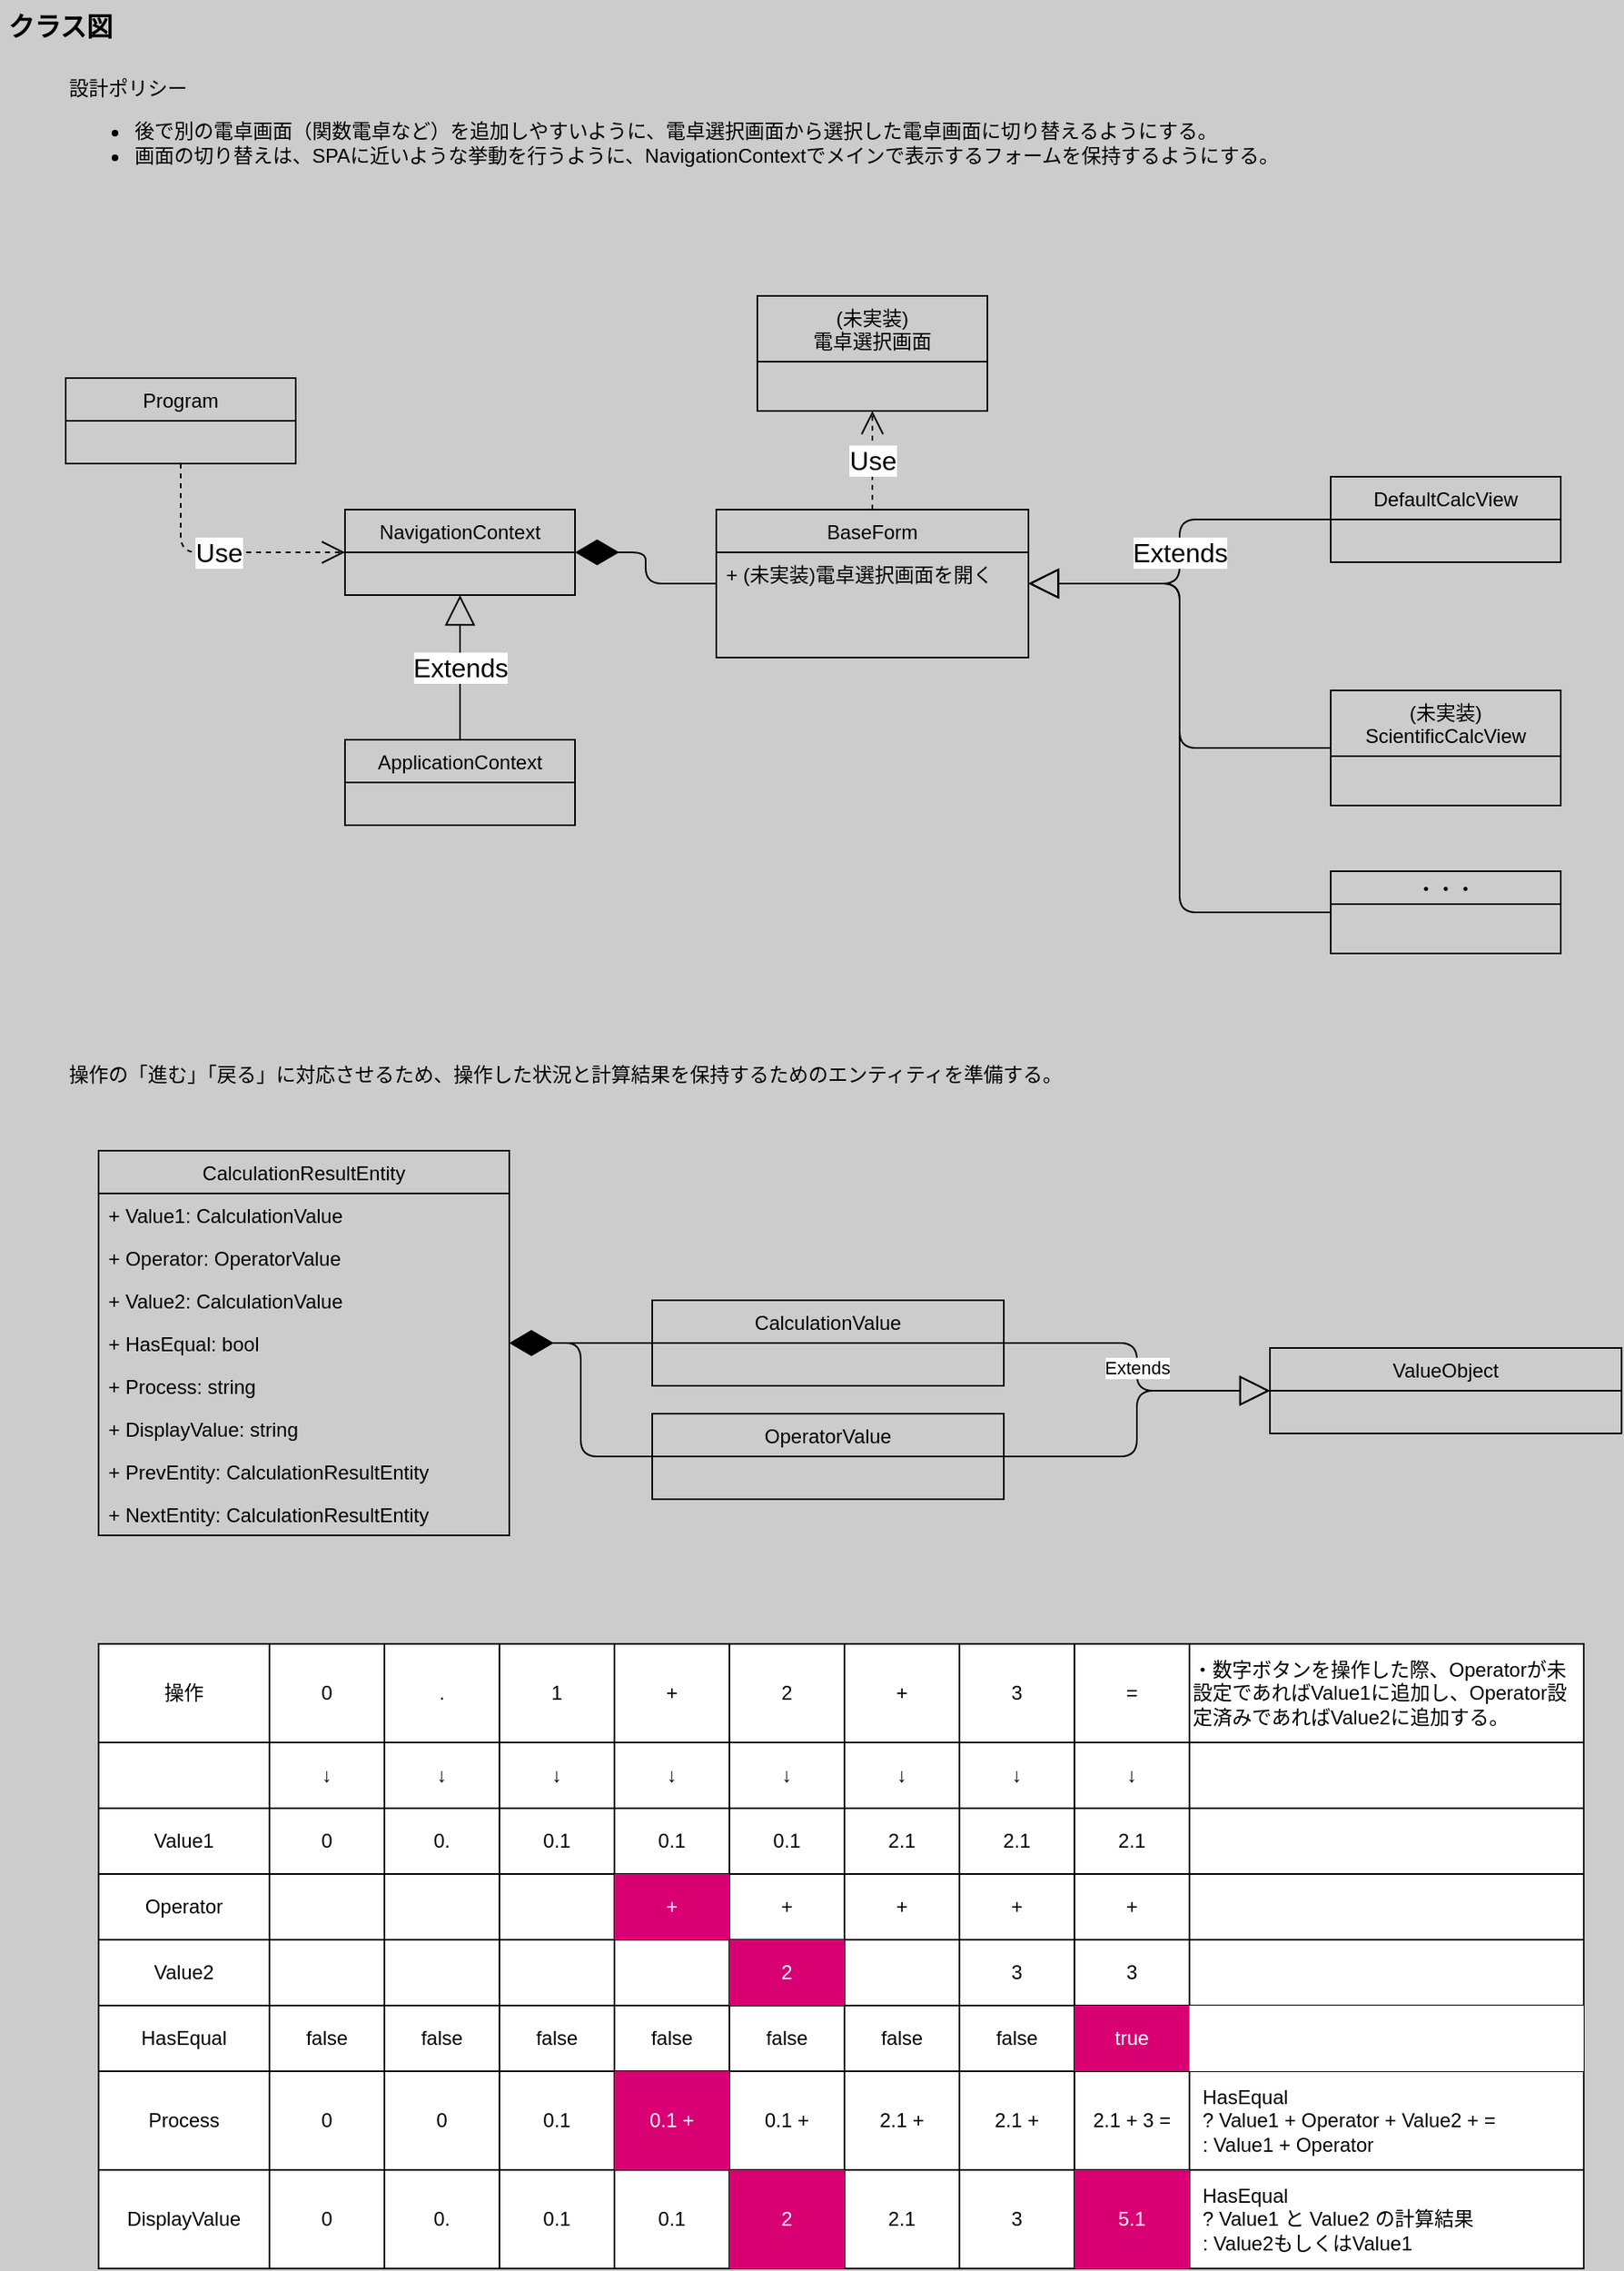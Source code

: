 <mxfile>
    <diagram id="ih3CYj9awngS3LW7QB_c" name="ページ1">
        <mxGraphModel dx="2277" dy="1294" grid="1" gridSize="10" guides="1" tooltips="1" connect="1" arrows="1" fold="1" page="1" pageScale="1" pageWidth="1654" pageHeight="1169" background="#CCCCCC" math="0" shadow="0">
            <root>
                <mxCell id="0"/>
                <mxCell id="1" parent="0"/>
                <mxCell id="2" value="Program" style="swimlane;fontStyle=0;childLayout=stackLayout;horizontal=1;startSize=26;fillColor=none;horizontalStack=0;resizeParent=1;resizeParentMax=0;resizeLast=0;collapsible=1;marginBottom=0;" parent="1" vertex="1">
                    <mxGeometry x="80" y="270" width="140" height="52" as="geometry">
                        <mxRectangle x="240" y="210" width="100" height="30" as="alternateBounds"/>
                    </mxGeometry>
                </mxCell>
                <mxCell id="6" value="クラス図" style="text;align=left;fontStyle=1;verticalAlign=middle;spacingLeft=3;spacingRight=3;strokeColor=none;rotatable=0;points=[[0,0.5],[1,0.5]];portConstraint=eastwest;fontSize=16;" parent="1" vertex="1">
                    <mxGeometry x="40" y="40" width="150" height="30" as="geometry"/>
                </mxCell>
                <mxCell id="7" value="NavigationContext" style="swimlane;fontStyle=0;childLayout=stackLayout;horizontal=1;startSize=26;fillColor=none;horizontalStack=0;resizeParent=1;resizeParentMax=0;resizeLast=0;collapsible=1;marginBottom=0;" parent="1" vertex="1">
                    <mxGeometry x="250" y="350" width="140" height="52" as="geometry">
                        <mxRectangle x="240" y="210" width="100" height="30" as="alternateBounds"/>
                    </mxGeometry>
                </mxCell>
                <mxCell id="8" value="ApplicationContext" style="swimlane;fontStyle=0;childLayout=stackLayout;horizontal=1;startSize=26;fillColor=none;horizontalStack=0;resizeParent=1;resizeParentMax=0;resizeLast=0;collapsible=1;marginBottom=0;" parent="1" vertex="1">
                    <mxGeometry x="250" y="490" width="140" height="52" as="geometry">
                        <mxRectangle x="240" y="210" width="100" height="30" as="alternateBounds"/>
                    </mxGeometry>
                </mxCell>
                <mxCell id="9" value="BaseForm" style="swimlane;fontStyle=0;childLayout=stackLayout;horizontal=1;startSize=26;fillColor=none;horizontalStack=0;resizeParent=1;resizeParentMax=0;resizeLast=0;collapsible=1;marginBottom=0;" parent="1" vertex="1">
                    <mxGeometry x="476" y="350" width="190" height="90" as="geometry">
                        <mxRectangle x="240" y="210" width="100" height="30" as="alternateBounds"/>
                    </mxGeometry>
                </mxCell>
                <mxCell id="23" value="+ (未実装)電卓選択画面を開く" style="text;strokeColor=none;fillColor=none;align=left;verticalAlign=top;spacingLeft=4;spacingRight=4;overflow=hidden;rotatable=0;points=[[0,0.5],[1,0.5]];portConstraint=eastwest;fontSize=12;fontColor=default;" parent="9" vertex="1">
                    <mxGeometry y="26" width="190" height="64" as="geometry"/>
                </mxCell>
                <mxCell id="10" value="DefaultCalcView" style="swimlane;fontStyle=0;childLayout=stackLayout;horizontal=1;startSize=26;fillColor=none;horizontalStack=0;resizeParent=1;resizeParentMax=0;resizeLast=0;collapsible=1;marginBottom=0;" parent="1" vertex="1">
                    <mxGeometry x="850" y="330" width="140" height="52" as="geometry">
                        <mxRectangle x="240" y="210" width="100" height="30" as="alternateBounds"/>
                    </mxGeometry>
                </mxCell>
                <mxCell id="11" value="(未実装)&#10;ScientificCalcView" style="swimlane;fontStyle=0;childLayout=stackLayout;horizontal=1;startSize=40;fillColor=none;horizontalStack=0;resizeParent=1;resizeParentMax=0;resizeLast=0;collapsible=1;marginBottom=0;spacing=2;spacingLeft=0;spacingTop=0;spacingBottom=0;" parent="1" vertex="1">
                    <mxGeometry x="850" y="460" width="140" height="70" as="geometry">
                        <mxRectangle x="240" y="210" width="100" height="30" as="alternateBounds"/>
                    </mxGeometry>
                </mxCell>
                <mxCell id="12" value="Extends" style="endArrow=block;endSize=16;endFill=0;html=1;fontSize=16;exitX=0;exitY=0.5;exitDx=0;exitDy=0;entryX=1;entryY=0.5;entryDx=0;entryDy=0;edgeStyle=orthogonalEdgeStyle;" parent="1" source="10" target="9" edge="1">
                    <mxGeometry width="160" relative="1" as="geometry">
                        <mxPoint x="460" y="480" as="sourcePoint"/>
                        <mxPoint x="620" y="480" as="targetPoint"/>
                        <mxPoint as="offset"/>
                    </mxGeometry>
                </mxCell>
                <mxCell id="13" value="Extends" style="endArrow=block;endSize=16;endFill=0;html=1;fontSize=16;exitX=0;exitY=0.5;exitDx=0;exitDy=0;entryX=1;entryY=0.5;entryDx=0;entryDy=0;edgeStyle=orthogonalEdgeStyle;fontColor=none;noLabel=1;" parent="1" source="11" target="9" edge="1">
                    <mxGeometry width="160" relative="1" as="geometry">
                        <mxPoint x="667" y="489" as="sourcePoint"/>
                        <mxPoint x="620" y="380" as="targetPoint"/>
                    </mxGeometry>
                </mxCell>
                <mxCell id="14" value="・・・" style="swimlane;fontStyle=0;childLayout=stackLayout;horizontal=1;startSize=20;fillColor=none;horizontalStack=0;resizeParent=1;resizeParentMax=0;resizeLast=0;collapsible=1;marginBottom=0;spacing=2;spacingLeft=0;spacingTop=0;spacingBottom=0;" parent="1" vertex="1">
                    <mxGeometry x="850" y="570" width="140" height="50" as="geometry">
                        <mxRectangle x="240" y="210" width="100" height="30" as="alternateBounds"/>
                    </mxGeometry>
                </mxCell>
                <mxCell id="15" value="Extends" style="endArrow=block;endSize=16;endFill=0;fontSize=16;exitX=0;exitY=0.5;exitDx=0;exitDy=0;entryX=1;entryY=0.5;entryDx=0;entryDy=0;edgeStyle=orthogonalEdgeStyle;html=1;fontColor=none;noLabel=1;" parent="1" source="14" target="9" edge="1">
                    <mxGeometry width="160" relative="1" as="geometry">
                        <mxPoint x="757" y="505" as="sourcePoint"/>
                        <mxPoint x="626" y="386" as="targetPoint"/>
                        <mxPoint as="offset"/>
                    </mxGeometry>
                </mxCell>
                <mxCell id="16" value="" style="endArrow=diamondThin;endFill=1;endSize=24;html=1;fontSize=16;fontColor=none;entryX=1;entryY=0.5;entryDx=0;entryDy=0;exitX=0;exitY=0.5;exitDx=0;exitDy=0;edgeStyle=orthogonalEdgeStyle;" parent="1" source="9" target="7" edge="1">
                    <mxGeometry width="160" relative="1" as="geometry">
                        <mxPoint x="380" y="560" as="sourcePoint"/>
                        <mxPoint x="540" y="560" as="targetPoint"/>
                    </mxGeometry>
                </mxCell>
                <mxCell id="17" value="Extends" style="endArrow=block;endSize=16;endFill=0;html=1;fontSize=16;exitX=0.5;exitY=0;exitDx=0;exitDy=0;entryX=0.5;entryY=1;entryDx=0;entryDy=0;" parent="1" source="8" target="7" edge="1">
                    <mxGeometry width="160" relative="1" as="geometry">
                        <mxPoint x="401" y="620" as="sourcePoint"/>
                        <mxPoint x="270" y="620" as="targetPoint"/>
                    </mxGeometry>
                </mxCell>
                <mxCell id="18" value="Use" style="endArrow=open;endSize=12;dashed=1;html=1;fontSize=16;fontColor=default;exitX=0.5;exitY=0;exitDx=0;exitDy=0;entryX=0.5;entryY=1;entryDx=0;entryDy=0;edgeStyle=orthogonalEdgeStyle;" parent="1" source="9" target="24" edge="1">
                    <mxGeometry width="160" relative="1" as="geometry">
                        <mxPoint x="470" y="590" as="sourcePoint"/>
                        <mxPoint x="630" y="590" as="targetPoint"/>
                    </mxGeometry>
                </mxCell>
                <mxCell id="24" value="(未実装)&#10;電卓選択画面" style="swimlane;fontStyle=0;childLayout=stackLayout;horizontal=1;startSize=40;fillColor=none;horizontalStack=0;resizeParent=1;resizeParentMax=0;resizeLast=0;collapsible=1;marginBottom=0;spacing=2;spacingLeft=0;spacingTop=0;spacingBottom=0;" parent="1" vertex="1">
                    <mxGeometry x="501" y="220" width="140" height="70" as="geometry">
                        <mxRectangle x="240" y="210" width="100" height="30" as="alternateBounds"/>
                    </mxGeometry>
                </mxCell>
                <mxCell id="25" value="Use" style="endArrow=open;endSize=12;dashed=1;html=1;fontSize=16;fontColor=default;entryX=0;entryY=0.5;entryDx=0;entryDy=0;edgeStyle=orthogonalEdgeStyle;exitX=0.5;exitY=1;exitDx=0;exitDy=0;" parent="1" source="2" target="7" edge="1">
                    <mxGeometry width="160" relative="1" as="geometry">
                        <mxPoint x="250" y="300" as="sourcePoint"/>
                        <mxPoint x="518" y="290" as="targetPoint"/>
                    </mxGeometry>
                </mxCell>
                <mxCell id="26" value="&lt;div&gt;設計ポリシー&lt;/div&gt;&lt;ul&gt;&lt;li&gt;後で別の電卓画面（関数電卓など）を追加しやすいように、電卓選択画面から選択した電卓画面に切り替えるようにする。&lt;/li&gt;&lt;li&gt;画面の切り替えは、SPAに近いような挙動を行うように、NavigationContextでメインで表示するフォームを保持するようにする。&lt;/li&gt;&lt;/ul&gt;" style="text;strokeColor=none;fillColor=none;html=1;whiteSpace=wrap;verticalAlign=top;overflow=hidden;fontSize=12;fontColor=default;" parent="1" vertex="1">
                    <mxGeometry x="80" y="80" width="780" height="100" as="geometry"/>
                </mxCell>
                <mxCell id="27" value="CalculationResultEntity" style="swimlane;fontStyle=0;childLayout=stackLayout;horizontal=1;startSize=26;fillColor=none;horizontalStack=0;resizeParent=1;resizeParentMax=0;resizeLast=0;collapsible=1;marginBottom=0;fontSize=12;fontColor=default;" parent="1" vertex="1">
                    <mxGeometry x="100" y="740" width="250" height="234" as="geometry"/>
                </mxCell>
                <mxCell id="28" value="+ Value1: CalculationValue" style="text;strokeColor=none;fillColor=none;align=left;verticalAlign=top;spacingLeft=4;spacingRight=4;overflow=hidden;rotatable=0;points=[[0,0.5],[1,0.5]];portConstraint=eastwest;fontSize=12;fontColor=default;" parent="27" vertex="1">
                    <mxGeometry y="26" width="250" height="26" as="geometry"/>
                </mxCell>
                <mxCell id="29" value="+ Operator: OperatorValue" style="text;strokeColor=none;fillColor=none;align=left;verticalAlign=top;spacingLeft=4;spacingRight=4;overflow=hidden;rotatable=0;points=[[0,0.5],[1,0.5]];portConstraint=eastwest;fontSize=12;fontColor=default;" parent="27" vertex="1">
                    <mxGeometry y="52" width="250" height="26" as="geometry"/>
                </mxCell>
                <mxCell id="32" value="+ Value2: CalculationValue" style="text;strokeColor=none;fillColor=none;align=left;verticalAlign=top;spacingLeft=4;spacingRight=4;overflow=hidden;rotatable=0;points=[[0,0.5],[1,0.5]];portConstraint=eastwest;fontSize=12;fontColor=default;" parent="27" vertex="1">
                    <mxGeometry y="78" width="250" height="26" as="geometry"/>
                </mxCell>
                <mxCell id="34" value="+ HasEqual: bool" style="text;strokeColor=none;fillColor=none;align=left;verticalAlign=top;spacingLeft=4;spacingRight=4;overflow=hidden;rotatable=0;points=[[0,0.5],[1,0.5]];portConstraint=eastwest;fontSize=12;fontColor=default;" parent="27" vertex="1">
                    <mxGeometry y="104" width="250" height="26" as="geometry"/>
                </mxCell>
                <mxCell id="36" value="+ Process: string" style="text;strokeColor=none;fillColor=none;align=left;verticalAlign=top;spacingLeft=4;spacingRight=4;overflow=hidden;rotatable=0;points=[[0,0.5],[1,0.5]];portConstraint=eastwest;fontSize=12;fontColor=default;" parent="27" vertex="1">
                    <mxGeometry y="130" width="250" height="26" as="geometry"/>
                </mxCell>
                <mxCell id="35" value="+ DisplayValue: string" style="text;strokeColor=none;fillColor=none;align=left;verticalAlign=top;spacingLeft=4;spacingRight=4;overflow=hidden;rotatable=0;points=[[0,0.5],[1,0.5]];portConstraint=eastwest;fontSize=12;fontColor=default;" parent="27" vertex="1">
                    <mxGeometry y="156" width="250" height="26" as="geometry"/>
                </mxCell>
                <mxCell id="33" value="+ PrevEntity: CalculationResultEntity" style="text;strokeColor=none;fillColor=none;align=left;verticalAlign=top;spacingLeft=4;spacingRight=4;overflow=hidden;rotatable=0;points=[[0,0.5],[1,0.5]];portConstraint=eastwest;fontSize=12;fontColor=default;" parent="27" vertex="1">
                    <mxGeometry y="182" width="250" height="26" as="geometry"/>
                </mxCell>
                <mxCell id="30" value="+ NextEntity: CalculationResultEntity" style="text;strokeColor=none;fillColor=none;align=left;verticalAlign=top;spacingLeft=4;spacingRight=4;overflow=hidden;rotatable=0;points=[[0,0.5],[1,0.5]];portConstraint=eastwest;fontSize=12;fontColor=default;" parent="27" vertex="1">
                    <mxGeometry y="208" width="250" height="26" as="geometry"/>
                </mxCell>
                <mxCell id="31" value="操作の「進む」「戻る」に対応させるため、操作した状況と計算結果を保持するためのエンティティを準備する。" style="text;strokeColor=none;fillColor=none;html=1;whiteSpace=wrap;verticalAlign=top;overflow=hidden;fontSize=12;fontColor=default;" parent="1" vertex="1">
                    <mxGeometry x="80" y="680" width="660" height="50" as="geometry"/>
                </mxCell>
                <mxCell id="37" value="CalculationValue" style="swimlane;fontStyle=0;childLayout=stackLayout;horizontal=1;startSize=26;fillColor=none;horizontalStack=0;resizeParent=1;resizeParentMax=0;resizeLast=0;collapsible=1;marginBottom=0;fontSize=12;fontColor=default;" parent="1" vertex="1">
                    <mxGeometry x="437" y="831" width="214" height="52" as="geometry"/>
                </mxCell>
                <mxCell id="46" value="" style="endArrow=diamondThin;endFill=1;endSize=24;html=1;fontSize=16;fontColor=none;entryX=1;entryY=0.5;entryDx=0;entryDy=0;exitX=0;exitY=0.5;exitDx=0;exitDy=0;edgeStyle=orthogonalEdgeStyle;" parent="1" source="37" target="34" edge="1">
                    <mxGeometry width="160" relative="1" as="geometry">
                        <mxPoint x="516.06" y="949" as="sourcePoint"/>
                        <mxPoint x="430.06" y="930" as="targetPoint"/>
                    </mxGeometry>
                </mxCell>
                <mxCell id="49" value="" style="shape=table;html=1;whiteSpace=wrap;startSize=0;container=1;collapsible=0;childLayout=tableLayout;fontSize=12;fontColor=default;" parent="1" vertex="1">
                    <mxGeometry x="100" y="1040" width="904" height="380" as="geometry"/>
                </mxCell>
                <mxCell id="50" value="" style="shape=tableRow;horizontal=0;startSize=0;swimlaneHead=0;swimlaneBody=0;top=0;left=0;bottom=0;right=0;collapsible=0;dropTarget=0;fillColor=none;points=[[0,0.5],[1,0.5]];portConstraint=eastwest;fontSize=12;fontColor=default;" parent="49" vertex="1">
                    <mxGeometry width="904" height="60" as="geometry"/>
                </mxCell>
                <mxCell id="51" value="操作" style="shape=partialRectangle;html=1;whiteSpace=wrap;connectable=0;fillColor=none;top=0;left=0;bottom=0;right=0;overflow=hidden;fontSize=12;fontColor=default;" parent="50" vertex="1">
                    <mxGeometry width="104" height="60" as="geometry">
                        <mxRectangle width="104" height="60" as="alternateBounds"/>
                    </mxGeometry>
                </mxCell>
                <mxCell id="52" value="0" style="shape=partialRectangle;html=1;whiteSpace=wrap;connectable=0;fillColor=none;top=0;left=0;bottom=0;right=0;overflow=hidden;fontSize=12;fontColor=default;" parent="50" vertex="1">
                    <mxGeometry x="104" width="70" height="60" as="geometry">
                        <mxRectangle width="70" height="60" as="alternateBounds"/>
                    </mxGeometry>
                </mxCell>
                <mxCell id="53" value="." style="shape=partialRectangle;html=1;whiteSpace=wrap;connectable=0;fillColor=none;top=0;left=0;bottom=0;right=0;overflow=hidden;fontSize=12;fontColor=default;" parent="50" vertex="1">
                    <mxGeometry x="174" width="70" height="60" as="geometry">
                        <mxRectangle width="70" height="60" as="alternateBounds"/>
                    </mxGeometry>
                </mxCell>
                <mxCell id="66" value="1" style="shape=partialRectangle;html=1;whiteSpace=wrap;connectable=0;fillColor=none;top=0;left=0;bottom=0;right=0;overflow=hidden;fontSize=12;fontColor=default;" parent="50" vertex="1">
                    <mxGeometry x="244" width="70" height="60" as="geometry">
                        <mxRectangle width="70" height="60" as="alternateBounds"/>
                    </mxGeometry>
                </mxCell>
                <mxCell id="69" value="+" style="shape=partialRectangle;html=1;whiteSpace=wrap;connectable=0;fillColor=none;top=0;left=0;bottom=0;right=0;overflow=hidden;fontSize=12;fontColor=default;" parent="50" vertex="1">
                    <mxGeometry x="314" width="70" height="60" as="geometry">
                        <mxRectangle width="70" height="60" as="alternateBounds"/>
                    </mxGeometry>
                </mxCell>
                <mxCell id="72" value="2" style="shape=partialRectangle;html=1;whiteSpace=wrap;connectable=0;fillColor=none;top=0;left=0;bottom=0;right=0;overflow=hidden;fontSize=12;fontColor=default;" parent="50" vertex="1">
                    <mxGeometry x="384" width="70" height="60" as="geometry">
                        <mxRectangle width="70" height="60" as="alternateBounds"/>
                    </mxGeometry>
                </mxCell>
                <mxCell id="75" value="+" style="shape=partialRectangle;html=1;whiteSpace=wrap;connectable=0;fillColor=none;top=0;left=0;bottom=0;right=0;overflow=hidden;fontSize=12;fontColor=default;" parent="50" vertex="1">
                    <mxGeometry x="454" width="70" height="60" as="geometry">
                        <mxRectangle width="70" height="60" as="alternateBounds"/>
                    </mxGeometry>
                </mxCell>
                <mxCell id="78" value="3" style="shape=partialRectangle;html=1;whiteSpace=wrap;connectable=0;fillColor=none;top=0;left=0;bottom=0;right=0;overflow=hidden;fontSize=12;fontColor=default;" parent="50" vertex="1">
                    <mxGeometry x="524" width="70" height="60" as="geometry">
                        <mxRectangle width="70" height="60" as="alternateBounds"/>
                    </mxGeometry>
                </mxCell>
                <mxCell id="81" value="=" style="shape=partialRectangle;html=1;whiteSpace=wrap;connectable=0;fillColor=none;top=0;left=0;bottom=0;right=0;overflow=hidden;fontSize=12;fontColor=default;" parent="50" vertex="1">
                    <mxGeometry x="594" width="70" height="60" as="geometry">
                        <mxRectangle width="70" height="60" as="alternateBounds"/>
                    </mxGeometry>
                </mxCell>
                <mxCell id="144" value="・数字ボタンを操作した際、Operatorが未設定であればValue1に追加し、Operator設定済みであればValue2に追加する。" style="shape=partialRectangle;html=1;whiteSpace=wrap;connectable=0;fillColor=none;top=0;left=0;bottom=0;right=0;overflow=hidden;fontSize=12;fontColor=default;align=left;" parent="50" vertex="1">
                    <mxGeometry x="664" width="240" height="60" as="geometry">
                        <mxRectangle width="240" height="60" as="alternateBounds"/>
                    </mxGeometry>
                </mxCell>
                <mxCell id="54" value="" style="shape=tableRow;horizontal=0;startSize=0;swimlaneHead=0;swimlaneBody=0;top=0;left=0;bottom=0;right=0;collapsible=0;dropTarget=0;fillColor=none;points=[[0,0.5],[1,0.5]];portConstraint=eastwest;fontSize=12;fontColor=default;" parent="49" vertex="1">
                    <mxGeometry y="60" width="904" height="40" as="geometry"/>
                </mxCell>
                <mxCell id="55" value="" style="shape=partialRectangle;html=1;whiteSpace=wrap;connectable=0;fillColor=none;top=0;left=0;bottom=0;right=0;overflow=hidden;fontSize=12;fontColor=default;" parent="54" vertex="1">
                    <mxGeometry width="104" height="40" as="geometry">
                        <mxRectangle width="104" height="40" as="alternateBounds"/>
                    </mxGeometry>
                </mxCell>
                <mxCell id="56" value="↓" style="shape=partialRectangle;html=1;whiteSpace=wrap;connectable=0;fillColor=none;top=0;left=0;bottom=0;right=0;overflow=hidden;fontSize=12;fontColor=default;" parent="54" vertex="1">
                    <mxGeometry x="104" width="70" height="40" as="geometry">
                        <mxRectangle width="70" height="40" as="alternateBounds"/>
                    </mxGeometry>
                </mxCell>
                <mxCell id="57" value="↓" style="shape=partialRectangle;html=1;whiteSpace=wrap;connectable=0;fillColor=none;top=0;left=0;bottom=0;right=0;overflow=hidden;fontSize=12;fontColor=default;" parent="54" vertex="1">
                    <mxGeometry x="174" width="70" height="40" as="geometry">
                        <mxRectangle width="70" height="40" as="alternateBounds"/>
                    </mxGeometry>
                </mxCell>
                <mxCell id="67" value="↓" style="shape=partialRectangle;html=1;whiteSpace=wrap;connectable=0;fillColor=none;top=0;left=0;bottom=0;right=0;overflow=hidden;fontSize=12;fontColor=default;" parent="54" vertex="1">
                    <mxGeometry x="244" width="70" height="40" as="geometry">
                        <mxRectangle width="70" height="40" as="alternateBounds"/>
                    </mxGeometry>
                </mxCell>
                <mxCell id="70" value="↓" style="shape=partialRectangle;html=1;whiteSpace=wrap;connectable=0;fillColor=none;top=0;left=0;bottom=0;right=0;overflow=hidden;fontSize=12;fontColor=default;" parent="54" vertex="1">
                    <mxGeometry x="314" width="70" height="40" as="geometry">
                        <mxRectangle width="70" height="40" as="alternateBounds"/>
                    </mxGeometry>
                </mxCell>
                <mxCell id="73" value="↓" style="shape=partialRectangle;html=1;whiteSpace=wrap;connectable=0;fillColor=none;top=0;left=0;bottom=0;right=0;overflow=hidden;fontSize=12;fontColor=default;" parent="54" vertex="1">
                    <mxGeometry x="384" width="70" height="40" as="geometry">
                        <mxRectangle width="70" height="40" as="alternateBounds"/>
                    </mxGeometry>
                </mxCell>
                <mxCell id="76" value="↓" style="shape=partialRectangle;html=1;whiteSpace=wrap;connectable=0;fillColor=none;top=0;left=0;bottom=0;right=0;overflow=hidden;fontSize=12;fontColor=default;" parent="54" vertex="1">
                    <mxGeometry x="454" width="70" height="40" as="geometry">
                        <mxRectangle width="70" height="40" as="alternateBounds"/>
                    </mxGeometry>
                </mxCell>
                <mxCell id="79" value="↓" style="shape=partialRectangle;html=1;whiteSpace=wrap;connectable=0;fillColor=none;top=0;left=0;bottom=0;right=0;overflow=hidden;fontSize=12;fontColor=default;" parent="54" vertex="1">
                    <mxGeometry x="524" width="70" height="40" as="geometry">
                        <mxRectangle width="70" height="40" as="alternateBounds"/>
                    </mxGeometry>
                </mxCell>
                <mxCell id="82" value="↓" style="shape=partialRectangle;html=1;whiteSpace=wrap;connectable=0;fillColor=none;top=0;left=0;bottom=0;right=0;overflow=hidden;fontSize=12;fontColor=default;" parent="54" vertex="1">
                    <mxGeometry x="594" width="70" height="40" as="geometry">
                        <mxRectangle width="70" height="40" as="alternateBounds"/>
                    </mxGeometry>
                </mxCell>
                <mxCell id="145" style="shape=partialRectangle;html=1;whiteSpace=wrap;connectable=0;fillColor=none;top=0;left=0;bottom=0;right=0;overflow=hidden;fontSize=12;fontColor=default;" parent="54" vertex="1">
                    <mxGeometry x="664" width="240" height="40" as="geometry">
                        <mxRectangle width="240" height="40" as="alternateBounds"/>
                    </mxGeometry>
                </mxCell>
                <mxCell id="58" value="" style="shape=tableRow;horizontal=0;startSize=0;swimlaneHead=0;swimlaneBody=0;top=0;left=0;bottom=0;right=0;collapsible=0;dropTarget=0;fillColor=none;points=[[0,0.5],[1,0.5]];portConstraint=eastwest;fontSize=12;fontColor=default;" parent="49" vertex="1">
                    <mxGeometry y="100" width="904" height="40" as="geometry"/>
                </mxCell>
                <mxCell id="59" value="Value1" style="shape=partialRectangle;html=1;whiteSpace=wrap;connectable=0;fillColor=none;top=0;left=0;bottom=0;right=0;overflow=hidden;fontSize=12;fontColor=default;" parent="58" vertex="1">
                    <mxGeometry width="104" height="40" as="geometry">
                        <mxRectangle width="104" height="40" as="alternateBounds"/>
                    </mxGeometry>
                </mxCell>
                <mxCell id="60" value="0" style="shape=partialRectangle;html=1;whiteSpace=wrap;connectable=0;fillColor=none;top=0;left=0;bottom=0;right=0;overflow=hidden;fontSize=12;fontColor=default;" parent="58" vertex="1">
                    <mxGeometry x="104" width="70" height="40" as="geometry">
                        <mxRectangle width="70" height="40" as="alternateBounds"/>
                    </mxGeometry>
                </mxCell>
                <mxCell id="61" value="0." style="shape=partialRectangle;html=1;whiteSpace=wrap;connectable=0;fillColor=none;top=0;left=0;bottom=0;right=0;overflow=hidden;pointerEvents=1;fontSize=12;fontColor=default;" parent="58" vertex="1">
                    <mxGeometry x="174" width="70" height="40" as="geometry">
                        <mxRectangle width="70" height="40" as="alternateBounds"/>
                    </mxGeometry>
                </mxCell>
                <mxCell id="68" value="0.1" style="shape=partialRectangle;html=1;whiteSpace=wrap;connectable=0;fillColor=none;top=0;left=0;bottom=0;right=0;overflow=hidden;pointerEvents=1;fontSize=12;fontColor=default;" parent="58" vertex="1">
                    <mxGeometry x="244" width="70" height="40" as="geometry">
                        <mxRectangle width="70" height="40" as="alternateBounds"/>
                    </mxGeometry>
                </mxCell>
                <mxCell id="71" value="0.1" style="shape=partialRectangle;html=1;whiteSpace=wrap;connectable=0;fillColor=none;top=0;left=0;bottom=0;right=0;overflow=hidden;pointerEvents=1;fontSize=12;fontColor=default;" parent="58" vertex="1">
                    <mxGeometry x="314" width="70" height="40" as="geometry">
                        <mxRectangle width="70" height="40" as="alternateBounds"/>
                    </mxGeometry>
                </mxCell>
                <mxCell id="74" value="0.1" style="shape=partialRectangle;html=1;whiteSpace=wrap;connectable=0;fillColor=none;top=0;left=0;bottom=0;right=0;overflow=hidden;pointerEvents=1;fontSize=12;fontColor=default;" parent="58" vertex="1">
                    <mxGeometry x="384" width="70" height="40" as="geometry">
                        <mxRectangle width="70" height="40" as="alternateBounds"/>
                    </mxGeometry>
                </mxCell>
                <mxCell id="77" value="2.1" style="shape=partialRectangle;html=1;whiteSpace=wrap;connectable=0;fillColor=none;top=0;left=0;bottom=0;right=0;overflow=hidden;pointerEvents=1;fontSize=12;fontColor=default;" parent="58" vertex="1">
                    <mxGeometry x="454" width="70" height="40" as="geometry">
                        <mxRectangle width="70" height="40" as="alternateBounds"/>
                    </mxGeometry>
                </mxCell>
                <mxCell id="80" value="2.1" style="shape=partialRectangle;html=1;whiteSpace=wrap;connectable=0;fillColor=none;top=0;left=0;bottom=0;right=0;overflow=hidden;pointerEvents=1;fontSize=12;fontColor=default;" parent="58" vertex="1">
                    <mxGeometry x="524" width="70" height="40" as="geometry">
                        <mxRectangle width="70" height="40" as="alternateBounds"/>
                    </mxGeometry>
                </mxCell>
                <mxCell id="83" value="2.1" style="shape=partialRectangle;html=1;whiteSpace=wrap;connectable=0;fillColor=none;top=0;left=0;bottom=0;right=0;overflow=hidden;pointerEvents=1;fontSize=12;fontColor=default;" parent="58" vertex="1">
                    <mxGeometry x="594" width="70" height="40" as="geometry">
                        <mxRectangle width="70" height="40" as="alternateBounds"/>
                    </mxGeometry>
                </mxCell>
                <mxCell id="146" style="shape=partialRectangle;html=1;whiteSpace=wrap;connectable=0;fillColor=none;top=0;left=0;bottom=0;right=0;overflow=hidden;pointerEvents=1;fontSize=12;fontColor=default;" parent="58" vertex="1">
                    <mxGeometry x="664" width="240" height="40" as="geometry">
                        <mxRectangle width="240" height="40" as="alternateBounds"/>
                    </mxGeometry>
                </mxCell>
                <mxCell id="87" style="shape=tableRow;horizontal=0;startSize=0;swimlaneHead=0;swimlaneBody=0;top=0;left=0;bottom=0;right=0;collapsible=0;dropTarget=0;fillColor=none;points=[[0,0.5],[1,0.5]];portConstraint=eastwest;fontSize=12;fontColor=default;" parent="49" vertex="1">
                    <mxGeometry y="140" width="904" height="40" as="geometry"/>
                </mxCell>
                <mxCell id="88" value="Operator" style="shape=partialRectangle;html=1;whiteSpace=wrap;connectable=0;fillColor=none;top=0;left=0;bottom=0;right=0;overflow=hidden;fontSize=12;fontColor=default;" parent="87" vertex="1">
                    <mxGeometry width="104" height="40" as="geometry">
                        <mxRectangle width="104" height="40" as="alternateBounds"/>
                    </mxGeometry>
                </mxCell>
                <mxCell id="89" style="shape=partialRectangle;html=1;whiteSpace=wrap;connectable=0;fillColor=none;top=0;left=0;bottom=0;right=0;overflow=hidden;fontSize=12;fontColor=default;" parent="87" vertex="1">
                    <mxGeometry x="104" width="70" height="40" as="geometry">
                        <mxRectangle width="70" height="40" as="alternateBounds"/>
                    </mxGeometry>
                </mxCell>
                <mxCell id="90" style="shape=partialRectangle;html=1;whiteSpace=wrap;connectable=0;fillColor=none;top=0;left=0;bottom=0;right=0;overflow=hidden;pointerEvents=1;fontSize=12;fontColor=default;" parent="87" vertex="1">
                    <mxGeometry x="174" width="70" height="40" as="geometry">
                        <mxRectangle width="70" height="40" as="alternateBounds"/>
                    </mxGeometry>
                </mxCell>
                <mxCell id="91" style="shape=partialRectangle;html=1;whiteSpace=wrap;connectable=0;fillColor=none;top=0;left=0;bottom=0;right=0;overflow=hidden;pointerEvents=1;fontSize=12;fontColor=default;" parent="87" vertex="1">
                    <mxGeometry x="244" width="70" height="40" as="geometry">
                        <mxRectangle width="70" height="40" as="alternateBounds"/>
                    </mxGeometry>
                </mxCell>
                <mxCell id="92" value="+" style="shape=partialRectangle;html=1;whiteSpace=wrap;connectable=0;fillColor=#d80073;top=0;left=0;bottom=0;right=0;overflow=hidden;pointerEvents=1;fontSize=12;fontColor=#ffffff;strokeColor=#A50040;" parent="87" vertex="1">
                    <mxGeometry x="314" width="70" height="40" as="geometry">
                        <mxRectangle width="70" height="40" as="alternateBounds"/>
                    </mxGeometry>
                </mxCell>
                <mxCell id="93" value="+" style="shape=partialRectangle;html=1;whiteSpace=wrap;connectable=0;fillColor=none;top=0;left=0;bottom=0;right=0;overflow=hidden;pointerEvents=1;fontSize=12;fontColor=default;" parent="87" vertex="1">
                    <mxGeometry x="384" width="70" height="40" as="geometry">
                        <mxRectangle width="70" height="40" as="alternateBounds"/>
                    </mxGeometry>
                </mxCell>
                <mxCell id="94" value="+" style="shape=partialRectangle;html=1;whiteSpace=wrap;connectable=0;fillColor=none;top=0;left=0;bottom=0;right=0;overflow=hidden;pointerEvents=1;fontSize=12;fontColor=default;" parent="87" vertex="1">
                    <mxGeometry x="454" width="70" height="40" as="geometry">
                        <mxRectangle width="70" height="40" as="alternateBounds"/>
                    </mxGeometry>
                </mxCell>
                <mxCell id="95" value="+" style="shape=partialRectangle;html=1;whiteSpace=wrap;connectable=0;fillColor=none;top=0;left=0;bottom=0;right=0;overflow=hidden;pointerEvents=1;fontSize=12;fontColor=default;" parent="87" vertex="1">
                    <mxGeometry x="524" width="70" height="40" as="geometry">
                        <mxRectangle width="70" height="40" as="alternateBounds"/>
                    </mxGeometry>
                </mxCell>
                <mxCell id="96" value="+" style="shape=partialRectangle;html=1;whiteSpace=wrap;connectable=0;fillColor=none;top=0;left=0;bottom=0;right=0;overflow=hidden;pointerEvents=1;fontSize=12;fontColor=default;" parent="87" vertex="1">
                    <mxGeometry x="594" width="70" height="40" as="geometry">
                        <mxRectangle width="70" height="40" as="alternateBounds"/>
                    </mxGeometry>
                </mxCell>
                <mxCell id="147" style="shape=partialRectangle;html=1;whiteSpace=wrap;connectable=0;fillColor=none;top=0;left=0;bottom=0;right=0;overflow=hidden;pointerEvents=1;fontSize=12;fontColor=default;" parent="87" vertex="1">
                    <mxGeometry x="664" width="240" height="40" as="geometry">
                        <mxRectangle width="240" height="40" as="alternateBounds"/>
                    </mxGeometry>
                </mxCell>
                <mxCell id="98" style="shape=tableRow;horizontal=0;startSize=0;swimlaneHead=0;swimlaneBody=0;top=0;left=0;bottom=0;right=0;collapsible=0;dropTarget=0;fillColor=none;points=[[0,0.5],[1,0.5]];portConstraint=eastwest;fontSize=12;fontColor=default;" parent="49" vertex="1">
                    <mxGeometry y="180" width="904" height="40" as="geometry"/>
                </mxCell>
                <mxCell id="99" value="Value2" style="shape=partialRectangle;html=1;whiteSpace=wrap;connectable=0;fillColor=none;top=0;left=0;bottom=0;right=0;overflow=hidden;fontSize=12;fontColor=default;" parent="98" vertex="1">
                    <mxGeometry width="104" height="40" as="geometry">
                        <mxRectangle width="104" height="40" as="alternateBounds"/>
                    </mxGeometry>
                </mxCell>
                <mxCell id="100" style="shape=partialRectangle;html=1;whiteSpace=wrap;connectable=0;fillColor=none;top=0;left=0;bottom=0;right=0;overflow=hidden;fontSize=12;fontColor=default;" parent="98" vertex="1">
                    <mxGeometry x="104" width="70" height="40" as="geometry">
                        <mxRectangle width="70" height="40" as="alternateBounds"/>
                    </mxGeometry>
                </mxCell>
                <mxCell id="101" style="shape=partialRectangle;html=1;whiteSpace=wrap;connectable=0;fillColor=none;top=0;left=0;bottom=0;right=0;overflow=hidden;pointerEvents=1;fontSize=12;fontColor=default;" parent="98" vertex="1">
                    <mxGeometry x="174" width="70" height="40" as="geometry">
                        <mxRectangle width="70" height="40" as="alternateBounds"/>
                    </mxGeometry>
                </mxCell>
                <mxCell id="102" style="shape=partialRectangle;html=1;whiteSpace=wrap;connectable=0;fillColor=none;top=0;left=0;bottom=0;right=0;overflow=hidden;pointerEvents=1;fontSize=12;fontColor=default;" parent="98" vertex="1">
                    <mxGeometry x="244" width="70" height="40" as="geometry">
                        <mxRectangle width="70" height="40" as="alternateBounds"/>
                    </mxGeometry>
                </mxCell>
                <mxCell id="103" style="shape=partialRectangle;html=1;whiteSpace=wrap;connectable=0;fillColor=none;top=0;left=0;bottom=0;right=0;overflow=hidden;pointerEvents=1;fontSize=12;fontColor=default;" parent="98" vertex="1">
                    <mxGeometry x="314" width="70" height="40" as="geometry">
                        <mxRectangle width="70" height="40" as="alternateBounds"/>
                    </mxGeometry>
                </mxCell>
                <mxCell id="104" value="2" style="shape=partialRectangle;html=1;whiteSpace=wrap;connectable=0;fillColor=#d80073;top=0;left=0;bottom=0;right=0;overflow=hidden;pointerEvents=1;fontSize=12;fontColor=#ffffff;strokeColor=#A50040;" parent="98" vertex="1">
                    <mxGeometry x="384" width="70" height="40" as="geometry">
                        <mxRectangle width="70" height="40" as="alternateBounds"/>
                    </mxGeometry>
                </mxCell>
                <mxCell id="105" value="" style="shape=partialRectangle;html=1;whiteSpace=wrap;connectable=0;fillColor=none;top=0;left=0;bottom=0;right=0;overflow=hidden;pointerEvents=1;fontSize=12;fontColor=default;" parent="98" vertex="1">
                    <mxGeometry x="454" width="70" height="40" as="geometry">
                        <mxRectangle width="70" height="40" as="alternateBounds"/>
                    </mxGeometry>
                </mxCell>
                <mxCell id="106" value="3" style="shape=partialRectangle;html=1;whiteSpace=wrap;connectable=0;fillColor=none;top=0;left=0;bottom=0;right=0;overflow=hidden;pointerEvents=1;fontSize=12;fontColor=default;" parent="98" vertex="1">
                    <mxGeometry x="524" width="70" height="40" as="geometry">
                        <mxRectangle width="70" height="40" as="alternateBounds"/>
                    </mxGeometry>
                </mxCell>
                <mxCell id="107" value="3" style="shape=partialRectangle;html=1;whiteSpace=wrap;connectable=0;fillColor=none;top=0;left=0;bottom=0;right=0;overflow=hidden;pointerEvents=1;fontSize=12;fontColor=default;" parent="98" vertex="1">
                    <mxGeometry x="594" width="70" height="40" as="geometry">
                        <mxRectangle width="70" height="40" as="alternateBounds"/>
                    </mxGeometry>
                </mxCell>
                <mxCell id="148" style="shape=partialRectangle;html=1;whiteSpace=wrap;connectable=0;fillColor=none;top=0;left=0;bottom=0;right=0;overflow=hidden;pointerEvents=1;fontSize=12;fontColor=default;" parent="98" vertex="1">
                    <mxGeometry x="664" width="240" height="40" as="geometry">
                        <mxRectangle width="240" height="40" as="alternateBounds"/>
                    </mxGeometry>
                </mxCell>
                <mxCell id="109" style="shape=tableRow;horizontal=0;startSize=0;swimlaneHead=0;swimlaneBody=0;top=0;left=0;bottom=0;right=0;collapsible=0;dropTarget=0;fillColor=none;points=[[0,0.5],[1,0.5]];portConstraint=eastwest;fontSize=12;fontColor=default;" parent="49" vertex="1">
                    <mxGeometry y="220" width="904" height="40" as="geometry"/>
                </mxCell>
                <mxCell id="110" value="HasEqual" style="shape=partialRectangle;html=1;whiteSpace=wrap;connectable=0;fillColor=none;top=0;left=0;bottom=0;right=0;overflow=hidden;fontSize=12;fontColor=default;" parent="109" vertex="1">
                    <mxGeometry width="104" height="40" as="geometry">
                        <mxRectangle width="104" height="40" as="alternateBounds"/>
                    </mxGeometry>
                </mxCell>
                <mxCell id="111" value="false" style="shape=partialRectangle;html=1;whiteSpace=wrap;connectable=0;fillColor=none;top=0;left=0;bottom=0;right=0;overflow=hidden;fontSize=12;fontColor=default;" parent="109" vertex="1">
                    <mxGeometry x="104" width="70" height="40" as="geometry">
                        <mxRectangle width="70" height="40" as="alternateBounds"/>
                    </mxGeometry>
                </mxCell>
                <mxCell id="112" value="false" style="shape=partialRectangle;html=1;whiteSpace=wrap;connectable=0;fillColor=none;top=0;left=0;bottom=0;right=0;overflow=hidden;pointerEvents=1;fontSize=12;fontColor=default;" parent="109" vertex="1">
                    <mxGeometry x="174" width="70" height="40" as="geometry">
                        <mxRectangle width="70" height="40" as="alternateBounds"/>
                    </mxGeometry>
                </mxCell>
                <mxCell id="113" value="false" style="shape=partialRectangle;html=1;whiteSpace=wrap;connectable=0;fillColor=none;top=0;left=0;bottom=0;right=0;overflow=hidden;pointerEvents=1;fontSize=12;fontColor=default;" parent="109" vertex="1">
                    <mxGeometry x="244" width="70" height="40" as="geometry">
                        <mxRectangle width="70" height="40" as="alternateBounds"/>
                    </mxGeometry>
                </mxCell>
                <mxCell id="114" value="false" style="shape=partialRectangle;html=1;whiteSpace=wrap;connectable=0;fillColor=none;top=0;left=0;bottom=0;right=0;overflow=hidden;pointerEvents=1;fontSize=12;fontColor=default;" parent="109" vertex="1">
                    <mxGeometry x="314" width="70" height="40" as="geometry">
                        <mxRectangle width="70" height="40" as="alternateBounds"/>
                    </mxGeometry>
                </mxCell>
                <mxCell id="115" value="false" style="shape=partialRectangle;html=1;whiteSpace=wrap;connectable=0;fillColor=none;top=0;left=0;bottom=0;right=0;overflow=hidden;pointerEvents=1;fontSize=12;fontColor=default;" parent="109" vertex="1">
                    <mxGeometry x="384" width="70" height="40" as="geometry">
                        <mxRectangle width="70" height="40" as="alternateBounds"/>
                    </mxGeometry>
                </mxCell>
                <mxCell id="116" value="false" style="shape=partialRectangle;html=1;whiteSpace=wrap;connectable=0;fillColor=none;top=0;left=0;bottom=0;right=0;overflow=hidden;pointerEvents=1;fontSize=12;fontColor=default;" parent="109" vertex="1">
                    <mxGeometry x="454" width="70" height="40" as="geometry">
                        <mxRectangle width="70" height="40" as="alternateBounds"/>
                    </mxGeometry>
                </mxCell>
                <mxCell id="117" value="false" style="shape=partialRectangle;html=1;whiteSpace=wrap;connectable=0;fillColor=none;top=0;left=0;bottom=0;right=0;overflow=hidden;pointerEvents=1;fontSize=12;fontColor=default;" parent="109" vertex="1">
                    <mxGeometry x="524" width="70" height="40" as="geometry">
                        <mxRectangle width="70" height="40" as="alternateBounds"/>
                    </mxGeometry>
                </mxCell>
                <mxCell id="118" value="true" style="shape=partialRectangle;html=1;whiteSpace=wrap;connectable=0;fillColor=#d80073;top=0;left=0;bottom=0;right=0;overflow=hidden;pointerEvents=1;fontSize=12;strokeColor=#A50040;fontColor=#ffffff;" parent="109" vertex="1">
                    <mxGeometry x="594" width="70" height="40" as="geometry">
                        <mxRectangle width="70" height="40" as="alternateBounds"/>
                    </mxGeometry>
                </mxCell>
                <mxCell id="149" style="shape=partialRectangle;html=1;whiteSpace=wrap;connectable=0;top=0;left=0;bottom=0;right=0;overflow=hidden;pointerEvents=1;fontSize=12;" parent="109" vertex="1">
                    <mxGeometry x="664" width="240" height="40" as="geometry">
                        <mxRectangle width="240" height="40" as="alternateBounds"/>
                    </mxGeometry>
                </mxCell>
                <mxCell id="120" style="shape=tableRow;horizontal=0;startSize=0;swimlaneHead=0;swimlaneBody=0;top=0;left=0;bottom=0;right=0;collapsible=0;dropTarget=0;fillColor=none;points=[[0,0.5],[1,0.5]];portConstraint=eastwest;fontSize=12;fontColor=default;" parent="49" vertex="1">
                    <mxGeometry y="260" width="904" height="60" as="geometry"/>
                </mxCell>
                <mxCell id="121" value="Process" style="shape=partialRectangle;html=1;whiteSpace=wrap;connectable=0;fillColor=none;top=0;left=0;bottom=0;right=0;overflow=hidden;fontSize=12;fontColor=default;" parent="120" vertex="1">
                    <mxGeometry width="104" height="60" as="geometry">
                        <mxRectangle width="104" height="60" as="alternateBounds"/>
                    </mxGeometry>
                </mxCell>
                <mxCell id="122" value="0" style="shape=partialRectangle;html=1;whiteSpace=wrap;connectable=0;fillColor=none;top=0;left=0;bottom=0;right=0;overflow=hidden;fontSize=12;fontColor=default;" parent="120" vertex="1">
                    <mxGeometry x="104" width="70" height="60" as="geometry">
                        <mxRectangle width="70" height="60" as="alternateBounds"/>
                    </mxGeometry>
                </mxCell>
                <mxCell id="123" value="0" style="shape=partialRectangle;html=1;whiteSpace=wrap;connectable=0;fillColor=none;top=0;left=0;bottom=0;right=0;overflow=hidden;pointerEvents=1;fontSize=12;fontColor=default;" parent="120" vertex="1">
                    <mxGeometry x="174" width="70" height="60" as="geometry">
                        <mxRectangle width="70" height="60" as="alternateBounds"/>
                    </mxGeometry>
                </mxCell>
                <mxCell id="124" value="0.1" style="shape=partialRectangle;html=1;whiteSpace=wrap;connectable=0;fillColor=none;top=0;left=0;bottom=0;right=0;overflow=hidden;pointerEvents=1;fontSize=12;fontColor=default;" parent="120" vertex="1">
                    <mxGeometry x="244" width="70" height="60" as="geometry">
                        <mxRectangle width="70" height="60" as="alternateBounds"/>
                    </mxGeometry>
                </mxCell>
                <mxCell id="125" value="0.1 +" style="shape=partialRectangle;html=1;whiteSpace=wrap;connectable=0;fillColor=#d80073;top=0;left=0;bottom=0;right=0;overflow=hidden;pointerEvents=1;fontSize=12;fontColor=#ffffff;strokeColor=#A50040;" parent="120" vertex="1">
                    <mxGeometry x="314" width="70" height="60" as="geometry">
                        <mxRectangle width="70" height="60" as="alternateBounds"/>
                    </mxGeometry>
                </mxCell>
                <mxCell id="126" value="0.1 +" style="shape=partialRectangle;html=1;whiteSpace=wrap;connectable=0;fillColor=none;top=0;left=0;bottom=0;right=0;overflow=hidden;pointerEvents=1;fontSize=12;fontColor=default;" parent="120" vertex="1">
                    <mxGeometry x="384" width="70" height="60" as="geometry">
                        <mxRectangle width="70" height="60" as="alternateBounds"/>
                    </mxGeometry>
                </mxCell>
                <mxCell id="127" value="2.1 +" style="shape=partialRectangle;html=1;whiteSpace=wrap;connectable=0;fillColor=none;top=0;left=0;bottom=0;right=0;overflow=hidden;pointerEvents=1;fontSize=12;fontColor=default;" parent="120" vertex="1">
                    <mxGeometry x="454" width="70" height="60" as="geometry">
                        <mxRectangle width="70" height="60" as="alternateBounds"/>
                    </mxGeometry>
                </mxCell>
                <mxCell id="128" value="2.1 +" style="shape=partialRectangle;html=1;whiteSpace=wrap;connectable=0;fillColor=none;top=0;left=0;bottom=0;right=0;overflow=hidden;pointerEvents=1;fontSize=12;fontColor=default;" parent="120" vertex="1">
                    <mxGeometry x="524" width="70" height="60" as="geometry">
                        <mxRectangle width="70" height="60" as="alternateBounds"/>
                    </mxGeometry>
                </mxCell>
                <mxCell id="129" value="2.1 + 3 =" style="shape=partialRectangle;html=1;whiteSpace=wrap;connectable=0;fillColor=none;top=0;left=0;bottom=0;right=0;overflow=hidden;pointerEvents=1;fontSize=12;fontColor=default;" parent="120" vertex="1">
                    <mxGeometry x="594" width="70" height="60" as="geometry">
                        <mxRectangle width="70" height="60" as="alternateBounds"/>
                    </mxGeometry>
                </mxCell>
                <mxCell id="150" value="HasEqual&lt;br&gt;? Value1 + Operator + Value2 + =&lt;br&gt;:&amp;nbsp;Value1 + Operator" style="shape=partialRectangle;html=1;whiteSpace=wrap;connectable=0;fillColor=none;top=0;left=0;bottom=0;right=0;overflow=hidden;pointerEvents=1;fontSize=12;fontColor=default;align=left;spacing=8;" parent="120" vertex="1">
                    <mxGeometry x="664" width="240" height="60" as="geometry">
                        <mxRectangle width="240" height="60" as="alternateBounds"/>
                    </mxGeometry>
                </mxCell>
                <mxCell id="131" style="shape=tableRow;horizontal=0;startSize=0;swimlaneHead=0;swimlaneBody=0;top=0;left=0;bottom=0;right=0;collapsible=0;dropTarget=0;fillColor=none;points=[[0,0.5],[1,0.5]];portConstraint=eastwest;fontSize=12;fontColor=default;" parent="49" vertex="1">
                    <mxGeometry y="320" width="904" height="60" as="geometry"/>
                </mxCell>
                <mxCell id="132" value="DisplayValue" style="shape=partialRectangle;html=1;whiteSpace=wrap;connectable=0;fillColor=none;top=0;left=0;bottom=0;right=0;overflow=hidden;fontSize=12;fontColor=default;" parent="131" vertex="1">
                    <mxGeometry width="104" height="60" as="geometry">
                        <mxRectangle width="104" height="60" as="alternateBounds"/>
                    </mxGeometry>
                </mxCell>
                <mxCell id="133" value="0" style="shape=partialRectangle;html=1;whiteSpace=wrap;connectable=0;fillColor=none;top=0;left=0;bottom=0;right=0;overflow=hidden;fontSize=12;fontColor=default;" parent="131" vertex="1">
                    <mxGeometry x="104" width="70" height="60" as="geometry">
                        <mxRectangle width="70" height="60" as="alternateBounds"/>
                    </mxGeometry>
                </mxCell>
                <mxCell id="134" value="0." style="shape=partialRectangle;html=1;whiteSpace=wrap;connectable=0;fillColor=none;top=0;left=0;bottom=0;right=0;overflow=hidden;pointerEvents=1;fontSize=12;fontColor=default;" parent="131" vertex="1">
                    <mxGeometry x="174" width="70" height="60" as="geometry">
                        <mxRectangle width="70" height="60" as="alternateBounds"/>
                    </mxGeometry>
                </mxCell>
                <mxCell id="135" value="0.1" style="shape=partialRectangle;html=1;whiteSpace=wrap;connectable=0;fillColor=none;top=0;left=0;bottom=0;right=0;overflow=hidden;pointerEvents=1;fontSize=12;fontColor=default;" parent="131" vertex="1">
                    <mxGeometry x="244" width="70" height="60" as="geometry">
                        <mxRectangle width="70" height="60" as="alternateBounds"/>
                    </mxGeometry>
                </mxCell>
                <mxCell id="136" value="0.1" style="shape=partialRectangle;html=1;whiteSpace=wrap;connectable=0;fillColor=none;top=0;left=0;bottom=0;right=0;overflow=hidden;pointerEvents=1;fontSize=12;fontColor=default;" parent="131" vertex="1">
                    <mxGeometry x="314" width="70" height="60" as="geometry">
                        <mxRectangle width="70" height="60" as="alternateBounds"/>
                    </mxGeometry>
                </mxCell>
                <mxCell id="137" value="2" style="shape=partialRectangle;html=1;whiteSpace=wrap;connectable=0;fillColor=#d80073;top=0;left=0;bottom=0;right=0;overflow=hidden;pointerEvents=1;fontSize=12;fontColor=#ffffff;strokeColor=#A50040;" parent="131" vertex="1">
                    <mxGeometry x="384" width="70" height="60" as="geometry">
                        <mxRectangle width="70" height="60" as="alternateBounds"/>
                    </mxGeometry>
                </mxCell>
                <mxCell id="138" value="2.1" style="shape=partialRectangle;html=1;whiteSpace=wrap;connectable=0;fillColor=none;top=0;left=0;bottom=0;right=0;overflow=hidden;pointerEvents=1;fontSize=12;fontColor=default;" parent="131" vertex="1">
                    <mxGeometry x="454" width="70" height="60" as="geometry">
                        <mxRectangle width="70" height="60" as="alternateBounds"/>
                    </mxGeometry>
                </mxCell>
                <mxCell id="139" value="3" style="shape=partialRectangle;html=1;whiteSpace=wrap;connectable=0;fillColor=none;top=0;left=0;bottom=0;right=0;overflow=hidden;pointerEvents=1;fontSize=12;fontColor=default;" parent="131" vertex="1">
                    <mxGeometry x="524" width="70" height="60" as="geometry">
                        <mxRectangle width="70" height="60" as="alternateBounds"/>
                    </mxGeometry>
                </mxCell>
                <mxCell id="140" value="5.1" style="shape=partialRectangle;html=1;whiteSpace=wrap;connectable=0;fillColor=#d80073;top=0;left=0;bottom=0;right=0;overflow=hidden;pointerEvents=1;fontSize=12;fontColor=#ffffff;strokeColor=#A50040;" parent="131" vertex="1">
                    <mxGeometry x="594" width="70" height="60" as="geometry">
                        <mxRectangle width="70" height="60" as="alternateBounds"/>
                    </mxGeometry>
                </mxCell>
                <mxCell id="151" value="&lt;span style=&quot;&quot;&gt;HasEqual&lt;/span&gt;&lt;br style=&quot;&quot;&gt;&lt;span style=&quot;&quot;&gt;? Value1 と Value2 の計算結果&lt;/span&gt;&lt;br style=&quot;&quot;&gt;&lt;div style=&quot;&quot;&gt;&lt;span style=&quot;background-color: initial;&quot;&gt;: Value2もしくはValue1&lt;/span&gt;&lt;/div&gt;" style="shape=partialRectangle;html=1;whiteSpace=wrap;connectable=0;fillColor=none;top=0;left=0;bottom=0;right=0;overflow=hidden;pointerEvents=1;fontSize=12;fontColor=default;align=left;spacing=8;" parent="131" vertex="1">
                    <mxGeometry x="664" width="240" height="60" as="geometry">
                        <mxRectangle width="240" height="60" as="alternateBounds"/>
                    </mxGeometry>
                </mxCell>
                <mxCell id="152" value="ValueObject" style="swimlane;fontStyle=0;childLayout=stackLayout;horizontal=1;startSize=26;fillColor=none;horizontalStack=0;resizeParent=1;resizeParentMax=0;resizeLast=0;collapsible=1;marginBottom=0;fontSize=12;fontColor=default;" parent="1" vertex="1">
                    <mxGeometry x="813" y="860" width="214" height="52" as="geometry"/>
                </mxCell>
                <mxCell id="153" value="Extends" style="endArrow=block;endSize=16;endFill=0;html=1;exitX=1;exitY=0.5;exitDx=0;exitDy=0;entryX=0;entryY=0.5;entryDx=0;entryDy=0;edgeStyle=orthogonalEdgeStyle;" parent="1" source="37" target="152" edge="1">
                    <mxGeometry width="160" relative="1" as="geometry">
                        <mxPoint x="540" y="950" as="sourcePoint"/>
                        <mxPoint x="700" y="950" as="targetPoint"/>
                    </mxGeometry>
                </mxCell>
                <mxCell id="154" value="OperatorValue" style="swimlane;fontStyle=0;childLayout=stackLayout;horizontal=1;startSize=26;fillColor=none;horizontalStack=0;resizeParent=1;resizeParentMax=0;resizeLast=0;collapsible=1;marginBottom=0;fontSize=12;fontColor=default;" parent="1" vertex="1">
                    <mxGeometry x="437" y="900" width="214" height="52" as="geometry"/>
                </mxCell>
                <mxCell id="155" value="" style="endArrow=diamondThin;endFill=1;endSize=24;html=1;fontSize=16;fontColor=none;entryX=1;entryY=0.5;entryDx=0;entryDy=0;exitX=0;exitY=0.5;exitDx=0;exitDy=0;edgeStyle=orthogonalEdgeStyle;" parent="1" source="154" target="34" edge="1">
                    <mxGeometry width="160" relative="1" as="geometry">
                        <mxPoint x="447" y="867" as="sourcePoint"/>
                        <mxPoint x="360" y="867" as="targetPoint"/>
                    </mxGeometry>
                </mxCell>
                <mxCell id="156" value="Extends" style="endArrow=block;endSize=16;endFill=0;html=1;exitX=1;exitY=0.5;exitDx=0;exitDy=0;edgeStyle=orthogonalEdgeStyle;entryX=0;entryY=0.5;entryDx=0;entryDy=0;fontColor=none;noLabel=1;" parent="1" source="154" target="152" edge="1">
                    <mxGeometry width="160" relative="1" as="geometry">
                        <mxPoint x="661" y="867" as="sourcePoint"/>
                        <mxPoint x="740" y="860" as="targetPoint"/>
                    </mxGeometry>
                </mxCell>
            </root>
        </mxGraphModel>
    </diagram>
</mxfile>